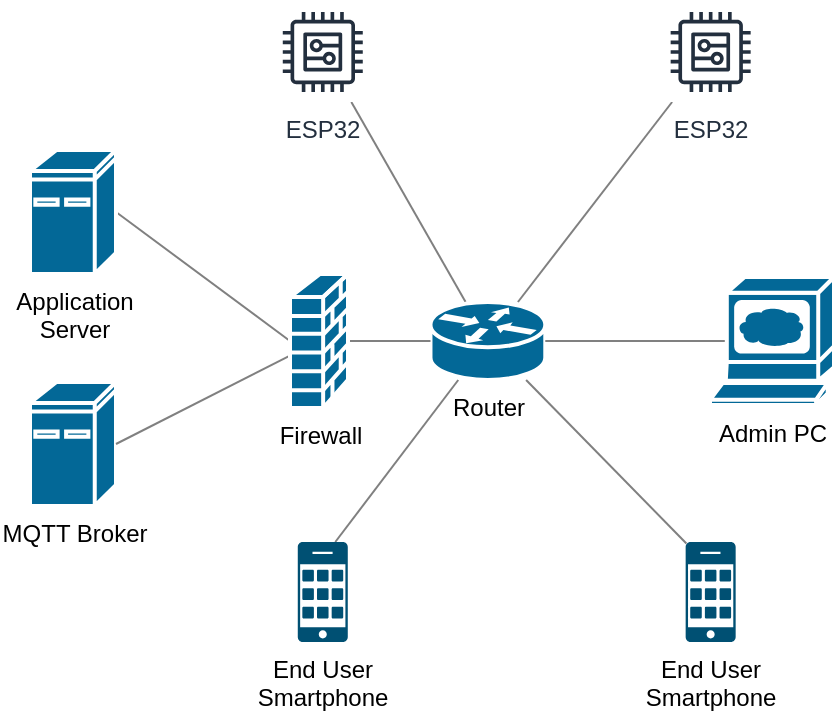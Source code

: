 <mxfile>
    <diagram id="UCuYEDNKuVloMuDjpUaz" name="Page-1">
        <mxGraphModel dx="854" dy="-540" grid="1" gridSize="10" guides="1" tooltips="1" connect="1" arrows="1" fold="1" page="1" pageScale="1" pageWidth="850" pageHeight="1100" math="0" shadow="0">
            <root>
                <mxCell id="A2ht2uV3bdnyFXWEpT-U-0"/>
                <mxCell id="A2ht2uV3bdnyFXWEpT-U-1" parent="A2ht2uV3bdnyFXWEpT-U-0"/>
                <mxCell id="Xcc4R0PGoAP54xVWnl7u-1" style="edgeStyle=none;html=1;endArrow=none;endFill=0;strokeColor=#808080;" edge="1" parent="A2ht2uV3bdnyFXWEpT-U-1" source="Dtydiq6SmSAxawJZxLS--1" target="S1NLufEy2gSCSdRR4VrI-4">
                    <mxGeometry relative="1" as="geometry">
                        <mxPoint x="399" y="1530" as="targetPoint"/>
                    </mxGeometry>
                </mxCell>
                <mxCell id="Xcc4R0PGoAP54xVWnl7u-3" style="edgeStyle=none;html=1;endArrow=none;endFill=0;strokeColor=#808080;" edge="1" parent="A2ht2uV3bdnyFXWEpT-U-1" source="Dtydiq6SmSAxawJZxLS--1" target="S1NLufEy2gSCSdRR4VrI-5">
                    <mxGeometry relative="1" as="geometry">
                        <mxPoint x="513.94" y="1564.5" as="targetPoint"/>
                    </mxGeometry>
                </mxCell>
                <mxCell id="b0dc-7N0Qdohe_zdvyTh-1" style="edgeStyle=none;html=1;endArrow=none;endFill=0;strokeColor=#808080;entryX=0.015;entryY=0.015;entryDx=0;entryDy=0;entryPerimeter=0;" edge="1" parent="A2ht2uV3bdnyFXWEpT-U-1" source="Dtydiq6SmSAxawJZxLS--1" target="S1NLufEy2gSCSdRR4VrI-6">
                    <mxGeometry relative="1" as="geometry">
                        <mxPoint x="480" y="1778" as="targetPoint"/>
                    </mxGeometry>
                </mxCell>
                <mxCell id="b0dc-7N0Qdohe_zdvyTh-3" style="edgeStyle=none;html=1;endArrow=none;endFill=0;strokeColor=#808080;entryX=0.75;entryY=0;entryDx=0;entryDy=0;entryPerimeter=0;" edge="1" parent="A2ht2uV3bdnyFXWEpT-U-1" source="Dtydiq6SmSAxawJZxLS--1" target="S1NLufEy2gSCSdRR4VrI-2">
                    <mxGeometry relative="1" as="geometry">
                        <mxPoint x="340.693" y="1770" as="targetPoint"/>
                    </mxGeometry>
                </mxCell>
                <mxCell id="Dtydiq6SmSAxawJZxLS--1" value="Router" style="shape=mxgraph.cisco.routers.router;sketch=0;html=1;pointerEvents=1;dashed=0;fillColor=#036897;strokeColor=#ffffff;strokeWidth=2;verticalLabelPosition=bottom;verticalAlign=top;align=center;outlineConnect=0;" vertex="1" parent="A2ht2uV3bdnyFXWEpT-U-1">
                    <mxGeometry x="370.24" y="1660" width="57.4" height="39" as="geometry"/>
                </mxCell>
                <mxCell id="gAMGmyrjq7koC08QL_bq-3" style="html=1;entryX=0;entryY=0.5;entryDx=0;entryDy=0;entryPerimeter=0;endArrow=none;endFill=0;strokeColor=#808080;exitX=1;exitY=0.5;exitDx=0;exitDy=0;exitPerimeter=0;" edge="1" parent="A2ht2uV3bdnyFXWEpT-U-1" source="gAMGmyrjq7koC08QL_bq-0" target="DVn_NjEm5UuIOqJI16S8-0">
                    <mxGeometry relative="1" as="geometry"/>
                </mxCell>
                <mxCell id="gAMGmyrjq7koC08QL_bq-0" value="Application&lt;br&gt;Server" style="shape=mxgraph.cisco.computers_and_peripherals.ibm_mini_as400;sketch=0;html=1;pointerEvents=1;dashed=0;fillColor=#036897;strokeColor=#ffffff;strokeWidth=2;verticalLabelPosition=bottom;verticalAlign=top;align=center;outlineConnect=0;" vertex="1" parent="A2ht2uV3bdnyFXWEpT-U-1">
                    <mxGeometry x="170" y="1584" width="43" height="62" as="geometry"/>
                </mxCell>
                <mxCell id="gAMGmyrjq7koC08QL_bq-5" style="html=1;entryX=1;entryY=0.5;entryDx=0;entryDy=0;entryPerimeter=0;endArrow=none;endFill=0;strokeColor=#808080;exitX=0.135;exitY=0.5;exitDx=0;exitDy=0;exitPerimeter=0;" edge="1" parent="A2ht2uV3bdnyFXWEpT-U-1" source="gAMGmyrjq7koC08QL_bq-1" target="Dtydiq6SmSAxawJZxLS--1">
                    <mxGeometry relative="1" as="geometry">
                        <mxPoint x="300" y="1630" as="sourcePoint"/>
                    </mxGeometry>
                </mxCell>
                <mxCell id="gAMGmyrjq7koC08QL_bq-1" value="Admin PC" style="shape=mxgraph.cisco.computers_and_peripherals.web_browser;sketch=0;html=1;pointerEvents=1;dashed=0;fillColor=#036897;strokeColor=#ffffff;strokeWidth=2;verticalLabelPosition=bottom;verticalAlign=top;align=center;outlineConnect=0;" vertex="1" parent="A2ht2uV3bdnyFXWEpT-U-1">
                    <mxGeometry x="510" y="1647.5" width="62" height="64" as="geometry"/>
                </mxCell>
                <mxCell id="gAMGmyrjq7koC08QL_bq-4" style="edgeStyle=orthogonalEdgeStyle;html=1;entryX=0;entryY=0.5;entryDx=0;entryDy=0;entryPerimeter=0;endArrow=none;endFill=0;strokeColor=#808080;startArrow=none;" edge="1" parent="A2ht2uV3bdnyFXWEpT-U-1" source="DVn_NjEm5UuIOqJI16S8-0" target="Dtydiq6SmSAxawJZxLS--1">
                    <mxGeometry relative="1" as="geometry"/>
                </mxCell>
                <mxCell id="gAMGmyrjq7koC08QL_bq-2" value="MQTT Broker" style="shape=mxgraph.cisco.computers_and_peripherals.ibm_mini_as400;sketch=0;html=1;pointerEvents=1;dashed=0;fillColor=#036897;strokeColor=#ffffff;strokeWidth=2;verticalLabelPosition=bottom;verticalAlign=top;align=center;outlineConnect=0;" vertex="1" parent="A2ht2uV3bdnyFXWEpT-U-1">
                    <mxGeometry x="170" y="1700" width="43" height="62" as="geometry"/>
                </mxCell>
                <mxCell id="DVn_NjEm5UuIOqJI16S8-2" style="edgeStyle=none;html=1;entryX=1;entryY=0.5;entryDx=0;entryDy=0;entryPerimeter=0;endArrow=none;endFill=0;strokeColor=#808080;" edge="1" parent="A2ht2uV3bdnyFXWEpT-U-1" source="DVn_NjEm5UuIOqJI16S8-0" target="gAMGmyrjq7koC08QL_bq-2">
                    <mxGeometry relative="1" as="geometry"/>
                </mxCell>
                <mxCell id="DVn_NjEm5UuIOqJI16S8-0" value="Firewall" style="shape=mxgraph.cisco.security.firewall;sketch=0;html=1;pointerEvents=1;dashed=0;fillColor=#036897;strokeColor=#ffffff;strokeWidth=2;verticalLabelPosition=bottom;verticalAlign=top;align=center;outlineConnect=0;" vertex="1" parent="A2ht2uV3bdnyFXWEpT-U-1">
                    <mxGeometry x="300" y="1646" width="29" height="67" as="geometry"/>
                </mxCell>
                <mxCell id="S1NLufEy2gSCSdRR4VrI-2" value="End User&lt;br&gt;Smartphone" style="sketch=0;points=[[0.015,0.015,0],[0.985,0.015,0],[0.985,0.985,0],[0.015,0.985,0],[0.25,0,0],[0.5,0,0],[0.75,0,0],[1,0.25,0],[1,0.5,0],[1,0.75,0],[0.75,1,0],[0.5,1,0],[0.25,1,0],[0,0.75,0],[0,0.5,0],[0,0.25,0]];verticalLabelPosition=bottom;html=1;verticalAlign=top;aspect=fixed;align=center;pointerEvents=1;shape=mxgraph.cisco19.cell_phone;fillColor=#005073;strokeColor=none;dashed=1;" vertex="1" parent="A2ht2uV3bdnyFXWEpT-U-1">
                    <mxGeometry x="303.89" y="1780" width="25" height="50" as="geometry"/>
                </mxCell>
                <mxCell id="S1NLufEy2gSCSdRR4VrI-4" value="ESP32" style="sketch=0;outlineConnect=0;fontColor=#232F3E;gradientColor=none;strokeColor=#232F3E;fillColor=#ffffff;dashed=0;verticalLabelPosition=bottom;verticalAlign=top;align=center;html=1;fontSize=12;fontStyle=0;aspect=fixed;shape=mxgraph.aws4.resourceIcon;resIcon=mxgraph.aws4.generic;" vertex="1" parent="A2ht2uV3bdnyFXWEpT-U-1">
                    <mxGeometry x="291.39" y="1510" width="50" height="50" as="geometry"/>
                </mxCell>
                <mxCell id="S1NLufEy2gSCSdRR4VrI-5" value="ESP32" style="sketch=0;outlineConnect=0;fontColor=#232F3E;gradientColor=none;strokeColor=#232F3E;fillColor=#ffffff;dashed=0;verticalLabelPosition=bottom;verticalAlign=top;align=center;html=1;fontSize=12;fontStyle=0;aspect=fixed;shape=mxgraph.aws4.resourceIcon;resIcon=mxgraph.aws4.generic;" vertex="1" parent="A2ht2uV3bdnyFXWEpT-U-1">
                    <mxGeometry x="485.33" y="1510" width="50" height="50" as="geometry"/>
                </mxCell>
                <mxCell id="S1NLufEy2gSCSdRR4VrI-6" value="End User&lt;br&gt;Smartphone" style="sketch=0;points=[[0.015,0.015,0],[0.985,0.015,0],[0.985,0.985,0],[0.015,0.985,0],[0.25,0,0],[0.5,0,0],[0.75,0,0],[1,0.25,0],[1,0.5,0],[1,0.75,0],[0.75,1,0],[0.5,1,0],[0.25,1,0],[0,0.75,0],[0,0.5,0],[0,0.25,0]];verticalLabelPosition=bottom;html=1;verticalAlign=top;aspect=fixed;align=center;pointerEvents=1;shape=mxgraph.cisco19.cell_phone;fillColor=#005073;strokeColor=none;dashed=1;" vertex="1" parent="A2ht2uV3bdnyFXWEpT-U-1">
                    <mxGeometry x="497.83" y="1780" width="25" height="50" as="geometry"/>
                </mxCell>
            </root>
        </mxGraphModel>
    </diagram>
    <diagram id="NwwyeCLna-jsG_bUSjn4" name="Page-0">
        <mxGraphModel dx="1481" dy="414" grid="1" gridSize="10" guides="1" tooltips="1" connect="1" arrows="1" fold="1" page="1" pageScale="1" pageWidth="850" pageHeight="1100" math="0" shadow="0">
            <root>
                <mxCell id="0"/>
                <mxCell id="1" parent="0"/>
                <mxCell id="74" value="" style="rounded=0;whiteSpace=wrap;html=1;dashed=1;" vertex="1" parent="1">
                    <mxGeometry x="80" y="1590" width="140" height="350" as="geometry"/>
                </mxCell>
                <mxCell id="72" value="" style="rounded=0;whiteSpace=wrap;html=1;dashed=1;" vertex="1" parent="1">
                    <mxGeometry x="240" y="1430" width="420" height="200" as="geometry"/>
                </mxCell>
                <mxCell id="15" value="" style="rounded=0;whiteSpace=wrap;html=1;dashed=1;" vertex="1" parent="1">
                    <mxGeometry x="-10" y="720" width="330" height="330" as="geometry"/>
                </mxCell>
                <mxCell id="12" value="&lt;br&gt;&lt;br&gt;&lt;br&gt;&lt;br&gt;&lt;br&gt;End User Device" style="rounded=0;whiteSpace=wrap;html=1;" vertex="1" parent="1">
                    <mxGeometry x="20" y="750" width="120" height="120" as="geometry"/>
                </mxCell>
                <mxCell id="13" value="&lt;br&gt;&lt;br&gt;&lt;br&gt;&lt;br&gt;&lt;br&gt;ESP32" style="rounded=0;whiteSpace=wrap;html=1;" vertex="1" parent="1">
                    <mxGeometry x="170" y="900" width="120" height="120" as="geometry"/>
                </mxCell>
                <mxCell id="14" value="&lt;br&gt;&lt;br&gt;&lt;br&gt;&lt;br&gt;&lt;br&gt;ESP32" style="rounded=0;whiteSpace=wrap;html=1;" vertex="1" parent="1">
                    <mxGeometry x="170" y="750" width="120" height="120" as="geometry"/>
                </mxCell>
                <mxCell id="16" value="" style="rounded=0;whiteSpace=wrap;html=1;dashed=1;" vertex="1" parent="1">
                    <mxGeometry x="480" y="720" width="330" height="330" as="geometry"/>
                </mxCell>
                <mxCell id="5" value="&lt;br&gt;&lt;br&gt;&lt;br&gt;&lt;br&gt;&lt;br&gt;ESP32" style="rounded=0;whiteSpace=wrap;html=1;" vertex="1" parent="1">
                    <mxGeometry x="660" y="900" width="120" height="120" as="geometry"/>
                </mxCell>
                <mxCell id="6" value="&lt;br&gt;&lt;br&gt;&lt;br&gt;&lt;br&gt;&lt;br&gt;ESP32" style="rounded=0;whiteSpace=wrap;html=1;" vertex="1" parent="1">
                    <mxGeometry x="660" y="750" width="120" height="120" as="geometry"/>
                </mxCell>
                <mxCell id="9" value="&lt;br&gt;&lt;br&gt;&lt;br&gt;&lt;br&gt;&lt;br&gt;End User Device" style="rounded=0;whiteSpace=wrap;html=1;" vertex="1" parent="1">
                    <mxGeometry x="510" y="750" width="120" height="120" as="geometry"/>
                </mxCell>
                <mxCell id="17" value="" style="rounded=0;whiteSpace=wrap;html=1;dashed=1;" vertex="1" parent="1">
                    <mxGeometry x="40" y="350" width="480" height="330" as="geometry"/>
                </mxCell>
                <mxCell id="3" value="&lt;br&gt;&lt;br&gt;&lt;br&gt;&lt;br&gt;&lt;br&gt;MQTT Broker" style="rounded=0;whiteSpace=wrap;html=1;" vertex="1" parent="1">
                    <mxGeometry x="370" y="530" width="120" height="120" as="geometry"/>
                </mxCell>
                <mxCell id="8" value="&lt;br&gt;&lt;br&gt;&lt;br&gt;&lt;br&gt;&lt;br&gt;Admin Device" style="rounded=0;whiteSpace=wrap;html=1;" vertex="1" parent="1">
                    <mxGeometry x="70" y="380" width="120" height="120" as="geometry"/>
                </mxCell>
                <mxCell id="2" value="&lt;br&gt;&lt;br&gt;&lt;br&gt;&lt;br&gt;&lt;br&gt;Application Server" style="rounded=0;whiteSpace=wrap;html=1;" vertex="1" parent="1">
                    <mxGeometry x="220" y="530" width="120" height="120" as="geometry"/>
                </mxCell>
                <mxCell id="7" value="&lt;br&gt;&lt;br&gt;&lt;br&gt;&lt;br&gt;&lt;br&gt;DNS Server" style="rounded=0;whiteSpace=wrap;html=1;" vertex="1" parent="1">
                    <mxGeometry x="70" y="530" width="120" height="120" as="geometry"/>
                </mxCell>
                <mxCell id="19" style="edgeStyle=orthogonalEdgeStyle;html=1;entryX=0.5;entryY=0;entryDx=0;entryDy=0;endArrow=none;endFill=0;" edge="1" parent="1" source="18" target="3">
                    <mxGeometry relative="1" as="geometry">
                        <Array as="points"/>
                    </mxGeometry>
                </mxCell>
                <mxCell id="18" value="&lt;br&gt;&lt;br&gt;&lt;br&gt;&lt;br&gt;&lt;br&gt;ESP32" style="rounded=0;whiteSpace=wrap;html=1;" vertex="1" parent="1">
                    <mxGeometry x="370" y="380" width="120" height="120" as="geometry"/>
                </mxCell>
                <mxCell id="20" style="edgeStyle=orthogonalEdgeStyle;html=1;endArrow=none;endFill=0;exitX=1;exitY=0.5;exitDx=0;exitDy=0;" edge="1" parent="1" source="2" target="3">
                    <mxGeometry relative="1" as="geometry">
                        <mxPoint x="440" y="540" as="sourcePoint"/>
                        <mxPoint x="370" y="580" as="targetPoint"/>
                        <Array as="points">
                            <mxPoint x="370" y="590"/>
                        </Array>
                    </mxGeometry>
                </mxCell>
                <mxCell id="21" style="edgeStyle=orthogonalEdgeStyle;html=1;endArrow=none;endFill=0;exitX=0.25;exitY=1;exitDx=0;exitDy=0;entryX=1;entryY=0.5;entryDx=0;entryDy=0;" edge="1" parent="1" source="3" target="14">
                    <mxGeometry relative="1" as="geometry">
                        <mxPoint x="350" y="600" as="sourcePoint"/>
                        <mxPoint x="380" y="600" as="targetPoint"/>
                        <Array as="points">
                            <mxPoint x="400" y="810"/>
                        </Array>
                    </mxGeometry>
                </mxCell>
                <mxCell id="23" style="edgeStyle=orthogonalEdgeStyle;html=1;endArrow=none;endFill=0;exitX=0.5;exitY=1;exitDx=0;exitDy=0;entryX=1;entryY=0.5;entryDx=0;entryDy=0;" edge="1" parent="1" source="3" target="13">
                    <mxGeometry relative="1" as="geometry">
                        <mxPoint x="410" y="660" as="sourcePoint"/>
                        <mxPoint x="350" y="820" as="targetPoint"/>
                        <Array as="points">
                            <mxPoint x="430" y="960"/>
                        </Array>
                    </mxGeometry>
                </mxCell>
                <mxCell id="24" style="edgeStyle=orthogonalEdgeStyle;html=1;endArrow=none;endFill=0;exitX=1;exitY=0.75;exitDx=0;exitDy=0;entryX=1;entryY=0.5;entryDx=0;entryDy=0;" edge="1" parent="1" source="3" target="6">
                    <mxGeometry relative="1" as="geometry">
                        <mxPoint x="440" y="660" as="sourcePoint"/>
                        <mxPoint x="300" y="970" as="targetPoint"/>
                        <Array as="points">
                            <mxPoint x="850" y="620"/>
                            <mxPoint x="850" y="810"/>
                        </Array>
                    </mxGeometry>
                </mxCell>
                <mxCell id="25" style="edgeStyle=orthogonalEdgeStyle;html=1;endArrow=none;endFill=0;exitX=1;exitY=0.5;exitDx=0;exitDy=0;entryX=1;entryY=0.5;entryDx=0;entryDy=0;" edge="1" parent="1" source="3" target="5">
                    <mxGeometry relative="1" as="geometry">
                        <mxPoint x="500" y="630" as="sourcePoint"/>
                        <mxPoint x="790.0" y="970" as="targetPoint"/>
                        <Array as="points">
                            <mxPoint x="880" y="590"/>
                            <mxPoint x="880" y="960"/>
                        </Array>
                    </mxGeometry>
                </mxCell>
                <mxCell id="26" style="edgeStyle=orthogonalEdgeStyle;html=1;endArrow=none;endFill=0;exitX=0.25;exitY=1;exitDx=0;exitDy=0;entryX=1;entryY=0.25;entryDx=0;entryDy=0;" edge="1" parent="1" source="2" target="14">
                    <mxGeometry relative="1" as="geometry">
                        <mxPoint x="410" y="660.0" as="sourcePoint"/>
                        <mxPoint x="300" y="820" as="targetPoint"/>
                        <Array as="points">
                            <mxPoint x="250" y="700"/>
                            <mxPoint x="350" y="700"/>
                            <mxPoint x="350" y="820"/>
                            <mxPoint x="290" y="820"/>
                        </Array>
                    </mxGeometry>
                </mxCell>
                <mxCell id="27" style="edgeStyle=orthogonalEdgeStyle;html=1;endArrow=none;endFill=0;exitX=0.75;exitY=0;exitDx=0;exitDy=0;entryX=0;entryY=0.5;entryDx=0;entryDy=0;" edge="1" parent="1" source="2" target="18">
                    <mxGeometry relative="1" as="geometry">
                        <mxPoint x="260" y="660" as="sourcePoint"/>
                        <mxPoint x="300" y="790" as="targetPoint"/>
                        <Array as="points">
                            <mxPoint x="310" y="440"/>
                        </Array>
                    </mxGeometry>
                </mxCell>
                <mxCell id="28" value="Application&lt;br&gt;Server" style="shape=mxgraph.cisco.computers_and_peripherals.ibm_mini_as400;sketch=0;html=1;pointerEvents=1;dashed=0;fillColor=#036897;strokeColor=#ffffff;strokeWidth=2;verticalLabelPosition=bottom;verticalAlign=top;align=center;outlineConnect=0;" vertex="1" parent="1">
                    <mxGeometry x="377.44" y="1489" width="43" height="62" as="geometry"/>
                </mxCell>
                <mxCell id="29" value="Admin PC" style="shape=mxgraph.cisco.computers_and_peripherals.web_browser;sketch=0;html=1;pointerEvents=1;dashed=0;fillColor=#036897;strokeColor=#ffffff;strokeWidth=2;verticalLabelPosition=bottom;verticalAlign=top;align=center;outlineConnect=0;" vertex="1" parent="1">
                    <mxGeometry x="250.44" y="1487" width="62" height="64" as="geometry"/>
                </mxCell>
                <mxCell id="41" style="edgeStyle=orthogonalEdgeStyle;html=1;entryX=1;entryY=0.5;entryDx=0;entryDy=0;entryPerimeter=0;endArrow=none;endFill=0;strokeColor=#808080;exitX=0.07;exitY=0.4;exitDx=0;exitDy=0;exitPerimeter=0;" edge="1" parent="1" source="44" target="40">
                    <mxGeometry relative="1" as="geometry">
                        <Array as="points">
                            <mxPoint x="326.88" y="1762"/>
                        </Array>
                    </mxGeometry>
                </mxCell>
                <mxCell id="45" style="edgeStyle=orthogonalEdgeStyle;html=1;entryX=0.4;entryY=0.1;entryDx=0;entryDy=0;entryPerimeter=0;endArrow=none;endFill=0;strokeColor=#808080;" edge="1" parent="1" source="30" target="44">
                    <mxGeometry relative="1" as="geometry"/>
                </mxCell>
                <mxCell id="30" value="Router" style="shape=mxgraph.cisco.routers.router;sketch=0;html=1;pointerEvents=1;dashed=0;fillColor=#036897;strokeColor=#ffffff;strokeWidth=2;verticalLabelPosition=bottom;verticalAlign=top;align=center;outlineConnect=0;" vertex="1" parent="1">
                    <mxGeometry x="427.88" y="1650" width="57.4" height="39" as="geometry"/>
                </mxCell>
                <mxCell id="36" style="html=1;entryX=0.5;entryY=0;entryDx=0;entryDy=0;entryPerimeter=0;endArrow=none;endFill=0;edgeStyle=orthogonalEdgeStyle;exitX=0.5;exitY=1;exitDx=0;exitDy=0;exitPerimeter=0;strokeColor=#808080;" edge="1" parent="1" source="32" target="30">
                    <mxGeometry relative="1" as="geometry">
                        <mxPoint x="567.88" y="1650" as="sourcePoint"/>
                    </mxGeometry>
                </mxCell>
                <mxCell id="32" value="MQTT Broker" style="shape=mxgraph.cisco.computers_and_peripherals.ibm_mini_as400;sketch=0;html=1;pointerEvents=1;dashed=0;fillColor=#036897;strokeColor=#ffffff;strokeWidth=2;verticalLabelPosition=bottom;verticalAlign=top;align=center;outlineConnect=0;" vertex="1" parent="1">
                    <mxGeometry x="490.44" y="1488" width="43" height="62" as="geometry"/>
                </mxCell>
                <mxCell id="33" value="End User&lt;br&gt;Smartphone" style="shape=mxgraph.cisco.misc.pda;sketch=0;html=1;pointerEvents=1;dashed=0;fillColor=#036897;strokeColor=#ffffff;strokeWidth=2;verticalLabelPosition=bottom;verticalAlign=top;align=center;outlineConnect=0;" vertex="1" parent="1">
                    <mxGeometry x="533.44" y="1942.25" width="42.77" height="60" as="geometry"/>
                </mxCell>
                <mxCell id="34" value="ESP32" style="shape=image;verticalLabelPosition=bottom;labelBackgroundColor=#ffffff;verticalAlign=top;aspect=fixed;imageAspect=0;image=https://www.mouser.co.id/images/espressifsystems/lrg/ESP32-DevKitC-32UE_SPL.jpg;" vertex="1" parent="1">
                    <mxGeometry x="355.56" y="1942.25" width="47.88" height="64.5" as="geometry"/>
                </mxCell>
                <mxCell id="37" style="html=1;endArrow=none;endFill=0;edgeStyle=orthogonalEdgeStyle;strokeColor=#808080;entryX=0.55;entryY=0.95;entryDx=0;entryDy=0;entryPerimeter=0;" edge="1" parent="1" source="31" target="58">
                    <mxGeometry relative="1" as="geometry">
                        <mxPoint x="841.5" y="1682" as="sourcePoint"/>
                        <mxPoint x="1128.62" y="1721" as="targetPoint"/>
                    </mxGeometry>
                </mxCell>
                <mxCell id="38" style="html=1;entryX=0.5;entryY=0;entryDx=0;entryDy=0;entryPerimeter=0;endArrow=none;endFill=0;edgeStyle=orthogonalEdgeStyle;exitX=0.5;exitY=1;exitDx=0;exitDy=0;exitPerimeter=0;strokeColor=#808080;" edge="1" parent="1" source="28" target="30">
                    <mxGeometry relative="1" as="geometry">
                        <mxPoint x="532.88" y="1573.0" as="sourcePoint"/>
                        <mxPoint x="476.58" y="1655.25" as="targetPoint"/>
                    </mxGeometry>
                </mxCell>
                <mxCell id="39" style="html=1;entryX=0.5;entryY=0;entryDx=0;entryDy=0;entryPerimeter=0;endArrow=none;endFill=0;edgeStyle=orthogonalEdgeStyle;exitX=0.5;exitY=1;exitDx=0;exitDy=0;exitPerimeter=0;strokeColor=#808080;" edge="1" parent="1" source="29" target="30">
                    <mxGeometry relative="1" as="geometry">
                        <mxPoint x="409.88" y="1564.0" as="sourcePoint"/>
                        <mxPoint x="466.58" y="1660" as="targetPoint"/>
                    </mxGeometry>
                </mxCell>
                <mxCell id="40" value="Router" style="shape=mxgraph.cisco.routers.router;sketch=0;html=1;pointerEvents=1;dashed=0;fillColor=#036897;strokeColor=#ffffff;strokeWidth=2;verticalLabelPosition=bottom;verticalAlign=top;align=center;outlineConnect=0;" vertex="1" parent="1">
                    <mxGeometry x="271.88" y="1742" width="57.4" height="39" as="geometry"/>
                </mxCell>
                <mxCell id="42" style="edgeStyle=orthogonalEdgeStyle;html=1;endArrow=none;endFill=0;strokeColor=#808080;exitX=0.55;exitY=0.95;exitDx=0;exitDy=0;exitPerimeter=0;entryX=0.5;entryY=0;entryDx=0;entryDy=0;entryPerimeter=0;" edge="1" parent="1" source="44" target="35">
                    <mxGeometry relative="1" as="geometry">
                        <mxPoint x="466.572" y="1699" as="sourcePoint"/>
                        <mxPoint x="474" y="1890" as="targetPoint"/>
                        <Array as="points">
                            <mxPoint x="474" y="1820"/>
                            <mxPoint x="474" y="1820"/>
                        </Array>
                    </mxGeometry>
                </mxCell>
                <mxCell id="43" value="ESP32" style="shape=image;verticalLabelPosition=bottom;labelBackgroundColor=#ffffff;verticalAlign=top;aspect=fixed;imageAspect=0;image=https://www.mouser.co.id/images/espressifsystems/lrg/ESP32-DevKitC-32UE_SPL.jpg;" vertex="1" parent="1">
                    <mxGeometry x="118.12" y="1729.25" width="47.88" height="64.5" as="geometry"/>
                </mxCell>
                <mxCell id="60" style="edgeStyle=orthogonalEdgeStyle;html=1;entryX=0;entryY=0.5;entryDx=0;entryDy=0;entryPerimeter=0;endArrow=none;endFill=0;strokeColor=#808080;startArrow=none;" edge="1" parent="1" source="64" target="59">
                    <mxGeometry relative="1" as="geometry"/>
                </mxCell>
                <mxCell id="44" value="LAN/WAN" style="ellipse;shape=cloud;whiteSpace=wrap;html=1;" vertex="1" parent="1">
                    <mxGeometry x="407.88" y="1730" width="120" height="80" as="geometry"/>
                </mxCell>
                <mxCell id="46" style="edgeStyle=orthogonalEdgeStyle;html=1;entryX=0.5;entryY=0.18;entryDx=0;entryDy=0;entryPerimeter=0;endArrow=none;endFill=0;strokeColor=#808080;exitX=0.5;exitY=1;exitDx=0;exitDy=0;exitPerimeter=0;" edge="1" parent="1" source="35" target="33">
                    <mxGeometry relative="1" as="geometry">
                        <mxPoint x="387.26" y="1868.25" as="sourcePoint"/>
                        <mxPoint x="465.56" y="1868.75" as="targetPoint"/>
                        <Array as="points">
                            <mxPoint x="474.56" y="1915.25"/>
                            <mxPoint x="554.56" y="1915.25"/>
                            <mxPoint x="554.56" y="1953.25"/>
                        </Array>
                    </mxGeometry>
                </mxCell>
                <mxCell id="47" value="ESP32" style="shape=image;verticalLabelPosition=bottom;labelBackgroundColor=#ffffff;verticalAlign=top;aspect=fixed;imageAspect=0;image=https://www.mouser.co.id/images/espressifsystems/lrg/ESP32-DevKitC-32UE_SPL.jpg;" vertex="1" parent="1">
                    <mxGeometry x="449.5" y="1944.25" width="47.88" height="64.5" as="geometry"/>
                </mxCell>
                <mxCell id="48" style="edgeStyle=orthogonalEdgeStyle;html=1;entryX=0.5;entryY=0;entryDx=0;entryDy=0;endArrow=none;endFill=0;strokeColor=#808080;exitX=0.5;exitY=1;exitDx=0;exitDy=0;exitPerimeter=0;" edge="1" parent="1" source="35" target="47">
                    <mxGeometry relative="1" as="geometry">
                        <mxPoint x="515.56" y="1905.25" as="sourcePoint"/>
                        <mxPoint x="583.586" y="1982.25" as="targetPoint"/>
                        <Array as="points">
                            <mxPoint x="474.56" y="1905.25"/>
                            <mxPoint x="473.56" y="1905.25"/>
                        </Array>
                    </mxGeometry>
                </mxCell>
                <mxCell id="49" style="edgeStyle=orthogonalEdgeStyle;html=1;entryX=0.5;entryY=0;entryDx=0;entryDy=0;endArrow=none;endFill=0;strokeColor=#808080;exitX=0.5;exitY=1;exitDx=0;exitDy=0;exitPerimeter=0;" edge="1" parent="1" source="35" target="34">
                    <mxGeometry relative="1" as="geometry">
                        <mxPoint x="522.96" y="1868.75" as="sourcePoint"/>
                        <mxPoint x="572.06" y="1869.5" as="targetPoint"/>
                        <Array as="points">
                            <mxPoint x="474.56" y="1915.25"/>
                            <mxPoint x="379.56" y="1915.25"/>
                        </Array>
                    </mxGeometry>
                </mxCell>
                <mxCell id="51" value="End User&lt;br&gt;Smartphone" style="shape=mxgraph.cisco.misc.pda;sketch=0;html=1;pointerEvents=1;dashed=0;fillColor=#036897;strokeColor=#ffffff;strokeWidth=2;verticalLabelPosition=bottom;verticalAlign=top;align=center;outlineConnect=0;" vertex="1" parent="1">
                    <mxGeometry x="120.68" y="1610" width="42.77" height="60" as="geometry"/>
                </mxCell>
                <mxCell id="54" value="ESP32" style="shape=image;verticalLabelPosition=bottom;labelBackgroundColor=#ffffff;verticalAlign=top;aspect=fixed;imageAspect=0;image=https://www.mouser.co.id/images/espressifsystems/lrg/ESP32-DevKitC-32UE_SPL.jpg;" vertex="1" parent="1">
                    <mxGeometry x="118.12" y="1830" width="47.88" height="64.5" as="geometry"/>
                </mxCell>
                <mxCell id="55" style="edgeStyle=orthogonalEdgeStyle;html=1;entryX=1;entryY=0.5;entryDx=0;entryDy=0;endArrow=none;endFill=0;strokeColor=#808080;exitX=0;exitY=0.5;exitDx=0;exitDy=0;exitPerimeter=0;" edge="1" parent="1" target="43">
                    <mxGeometry relative="1" as="geometry">
                        <mxPoint x="230.0" y="1761.5" as="sourcePoint"/>
                        <mxPoint x="297.4" y="1771.5" as="targetPoint"/>
                        <Array as="points">
                            <mxPoint x="226" y="1762"/>
                            <mxPoint x="226" y="1762"/>
                        </Array>
                    </mxGeometry>
                </mxCell>
                <mxCell id="56" style="edgeStyle=orthogonalEdgeStyle;html=1;endArrow=none;endFill=0;strokeColor=#808080;entryX=0.87;entryY=0.5;entryDx=0;entryDy=0;entryPerimeter=0;" edge="1" parent="1" target="51">
                    <mxGeometry relative="1" as="geometry">
                        <mxPoint x="230.0" y="1761.526" as="sourcePoint"/>
                        <mxPoint x="188" y="1660" as="targetPoint"/>
                        <Array as="points">
                            <mxPoint x="196.12" y="1762"/>
                            <mxPoint x="196.12" y="1640"/>
                        </Array>
                    </mxGeometry>
                </mxCell>
                <mxCell id="57" style="edgeStyle=orthogonalEdgeStyle;html=1;endArrow=none;endFill=0;strokeColor=#808080;exitX=0;exitY=0.5;exitDx=0;exitDy=0;exitPerimeter=0;entryX=1;entryY=0.5;entryDx=0;entryDy=0;" edge="1" parent="1" source="40" target="54">
                    <mxGeometry relative="1" as="geometry">
                        <mxPoint x="230.0" y="1761.5" as="sourcePoint"/>
                        <mxPoint x="206" y="1800" as="targetPoint"/>
                        <Array as="points">
                            <mxPoint x="196" y="1762"/>
                            <mxPoint x="196" y="1862"/>
                        </Array>
                    </mxGeometry>
                </mxCell>
                <mxCell id="61" style="edgeStyle=orthogonalEdgeStyle;html=1;entryX=1;entryY=0.5;entryDx=0;entryDy=0;entryPerimeter=0;endArrow=none;endFill=0;strokeColor=#808080;" edge="1" parent="1" source="58" target="59">
                    <mxGeometry relative="1" as="geometry"/>
                </mxCell>
                <mxCell id="58" value="Internet" style="ellipse;shape=cloud;whiteSpace=wrap;html=1;" vertex="1" parent="1">
                    <mxGeometry x="700" y="1730" width="120" height="80" as="geometry"/>
                </mxCell>
                <mxCell id="59" value="Router" style="shape=mxgraph.cisco.routers.router;sketch=0;html=1;pointerEvents=1;dashed=0;fillColor=#036897;strokeColor=#ffffff;strokeWidth=2;verticalLabelPosition=bottom;verticalAlign=top;align=center;outlineConnect=0;" vertex="1" parent="1">
                    <mxGeometry x="620" y="1750.5" width="57.4" height="39" as="geometry"/>
                </mxCell>
                <mxCell id="35" value="Router" style="shape=mxgraph.cisco.routers.router;sketch=0;html=1;pointerEvents=1;dashed=0;fillColor=#036897;strokeColor=#ffffff;strokeWidth=2;verticalLabelPosition=bottom;verticalAlign=top;align=center;outlineConnect=0;" vertex="1" parent="1">
                    <mxGeometry x="445.56" y="1840" width="57.4" height="39" as="geometry"/>
                </mxCell>
                <mxCell id="64" value="Firewall" style="shape=mxgraph.cisco.security.firewall;sketch=0;html=1;pointerEvents=1;dashed=0;fillColor=#036897;strokeColor=#ffffff;strokeWidth=2;verticalLabelPosition=bottom;verticalAlign=top;align=center;outlineConnect=0;" vertex="1" parent="1">
                    <mxGeometry x="561.38" y="1736.5" width="29" height="67" as="geometry"/>
                </mxCell>
                <mxCell id="66" value="" style="edgeStyle=orthogonalEdgeStyle;html=1;entryX=0;entryY=0.5;entryDx=0;entryDy=0;entryPerimeter=0;endArrow=none;endFill=0;strokeColor=#808080;" edge="1" parent="1" source="44" target="64">
                    <mxGeometry relative="1" as="geometry">
                        <mxPoint x="527.88" y="1770" as="sourcePoint"/>
                        <mxPoint x="860" y="1440" as="targetPoint"/>
                    </mxGeometry>
                </mxCell>
                <mxCell id="31" value="DNS Server" style="shape=mxgraph.cisco.computers_and_peripherals.ibm_mini_as400;sketch=0;html=1;pointerEvents=1;dashed=0;fillColor=#036897;strokeColor=#ffffff;strokeWidth=2;verticalLabelPosition=bottom;verticalAlign=top;align=center;outlineConnect=0;" vertex="1" parent="1">
                    <mxGeometry x="745" y="1627" width="43" height="62" as="geometry"/>
                </mxCell>
                <mxCell id="69" style="edgeStyle=orthogonalEdgeStyle;html=1;entryX=0.55;entryY=0.95;entryDx=0;entryDy=0;entryPerimeter=0;endArrow=none;endFill=0;strokeColor=#808080;" edge="1" parent="1" source="68" target="58">
                    <mxGeometry relative="1" as="geometry"/>
                </mxCell>
                <mxCell id="68" value="Admin PC" style="shape=mxgraph.cisco.computers_and_peripherals.web_browser;sketch=0;html=1;pointerEvents=1;dashed=0;fillColor=#036897;strokeColor=#ffffff;strokeWidth=2;verticalLabelPosition=bottom;verticalAlign=top;align=center;outlineConnect=0;" vertex="1" parent="1">
                    <mxGeometry x="735.5" y="1850" width="62" height="64" as="geometry"/>
                </mxCell>
                <mxCell id="71" style="edgeStyle=orthogonalEdgeStyle;html=1;endArrow=none;endFill=0;strokeColor=#808080;entryX=0.5;entryY=0;entryDx=0;entryDy=0;entryPerimeter=0;" edge="1" parent="1" source="70" target="30">
                    <mxGeometry relative="1" as="geometry">
                        <mxPoint x="520" y="1630" as="targetPoint"/>
                        <Array as="points">
                            <mxPoint x="612" y="1600"/>
                            <mxPoint x="457" y="1600"/>
                        </Array>
                    </mxGeometry>
                </mxCell>
                <mxCell id="70" value="VPN Server" style="shape=mxgraph.cisco.computers_and_peripherals.ibm_mini_as400;sketch=0;html=1;pointerEvents=1;dashed=0;fillColor=#036897;strokeColor=#ffffff;strokeWidth=2;verticalLabelPosition=bottom;verticalAlign=top;align=center;outlineConnect=0;" vertex="1" parent="1">
                    <mxGeometry x="590.38" y="1492" width="43" height="62" as="geometry"/>
                </mxCell>
                <mxCell id="73" value="IT Department Subnet" style="text;html=1;strokeColor=none;fillColor=none;align=center;verticalAlign=middle;whiteSpace=wrap;rounded=0;dashed=1;" vertex="1" parent="1">
                    <mxGeometry x="250.44" y="1440" width="130" height="30" as="geometry"/>
                </mxCell>
            </root>
        </mxGraphModel>
    </diagram>
</mxfile>